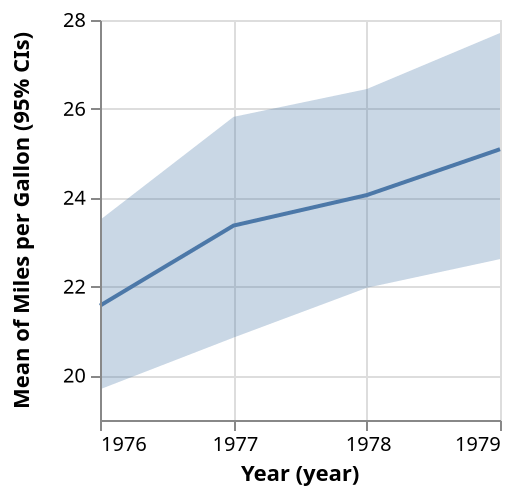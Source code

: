 {
  "$schema": "https://vega.github.io/schema/vega/v4.json",
  "autosize": "pad",
  "padding": 5,
  "width": 200,
  "height": 200,
  "style": "cell",
  "data": [
    {
      "name": "source_0",
      "values": [
        {
          "ci1": 23.5007,
          "ci0": 19.6912,
          "center": 21.5735,
          "Year": 189302400000
        },
        {
          "ci1": 25.8214,
          "ci0": 20.8554,
          "center": 23.375,
          "Year": 220924800000
        },
        {
          "ci1": 26.4472,
          "ci0": 21.9749,
          "center": 24.0611,
          "Year": 252460800000
        },
        {
          "ci1": 27.7074,
          "ci0": 22.6203,
          "center": 25.0931,
          "Year": 283996800000
        }
      ]
    },
    {
      "name": "data_0",
      "source": "source_0",
      "transform": [
        {"type": "formula", "expr": "toDate(datum[\"Year\"])", "as": "Year"}
      ]
    },
    {
      "name": "data_1",
      "source": "data_0",
      "transform": [
        {
          "type": "formula",
          "as": "year_Year",
          "expr": "datetime(year(datum[\"Year\"]), 0, 1, 0, 0, 0, 0)"
        }
      ]
    },
    {
      "name": "data_2",
      "source": "data_0",
      "transform": [
        {
          "type": "formula",
          "as": "year_Year",
          "expr": "datetime(year(datum[\"Year\"]), 0, 1, 0, 0, 0, 0)"
        },
        {"type": "formula", "expr": "datum.ci1", "as": "lower_ci1"},
        {"type": "formula", "expr": "datum.ci0", "as": "upper_ci1"}
      ]
    }
  ],
  "marks": [
    {
      "name": "layer_0_layer_0_marks",
      "type": "area",
      "style": ["area", "errorband-band"],
      "sort": {"field": "datum[\"year_Year\"]", "order": "descending"},
      "from": {"data": "data_2"},
      "encode": {
        "update": {
          "opacity": {"value": 0.3},
          "orient": {"value": "vertical"},
          "fill": {"value": "#4c78a8"},
          "tooltip": {
            "signal": "{\"Year (year)\": timeFormat(datum[\"year_Year\"], '%Y'), \"Mean of Miles per Gallon (95% CIs)\": format(datum[\"lower_ci1\"], \"\"), \"upper_ci1\": format(datum[\"upper_ci1\"], \"\")}"
          },
          "x": {"scale": "x", "field": "year_Year"},
          "y": {"scale": "y", "field": "lower_ci1"},
          "y2": {"scale": "y", "field": "upper_ci1"},
          "defined": {
            "signal": "datum[\"year_Year\"] !== null && !isNaN(datum[\"year_Year\"]) && datum[\"lower_ci1\"] !== null && !isNaN(datum[\"lower_ci1\"])"
          }
        }
      }
    },
    {
      "name": "layer_1_marks",
      "type": "line",
      "style": ["line"],
      "sort": {"field": "datum[\"year_Year\"]", "order": "descending"},
      "from": {"data": "data_1"},
      "encode": {
        "update": {
          "stroke": {"value": "#4c78a8"},
          "tooltip": {
            "signal": "{\"Year (year)\": timeFormat(datum[\"year_Year\"], '%Y'), \"center\": format(datum[\"center\"], \"\")}"
          },
          "x": {"scale": "x", "field": "year_Year"},
          "y": {"scale": "y", "field": "center"},
          "defined": {
            "signal": "datum[\"year_Year\"] !== null && !isNaN(datum[\"year_Year\"]) && datum[\"center\"] !== null && !isNaN(datum[\"center\"])"
          }
        }
      }
    }
  ],
  "scales": [
    {
      "name": "x",
      "type": "time",
      "domain": {
        "fields": [
          {"data": "data_2", "field": "year_Year"},
          {"data": "data_1", "field": "year_Year"}
        ]
      },
      "range": [0, {"signal": "width"}]
    },
    {
      "name": "y",
      "type": "linear",
      "domain": {
        "fields": [
          {"data": "data_2", "field": "lower_ci1"},
          {"data": "data_2", "field": "upper_ci1"},
          {"data": "data_1", "field": "center"}
        ]
      },
      "range": [{"signal": "height"}, 0],
      "zero": false,
      "nice": true
    }
  ],
  "axes": [
    {
      "scale": "x",
      "orient": "bottom",
      "grid": false,
      "title": "Year (year)",
      "labelFlush": true,
      "labelOverlap": true,
      "tickCount": {"signal": "ceil(width/40)"},
      "encode": {
        "labels": {
          "update": {"text": {"signal": "timeFormat(datum.value, '%Y')"}}
        }
      },
      "zindex": 1
    },
    {
      "scale": "x",
      "orient": "bottom",
      "gridScale": "y",
      "grid": true,
      "tickCount": {"signal": "ceil(width/40)"},
      "domain": false,
      "labels": false,
      "maxExtent": 0,
      "minExtent": 0,
      "ticks": false,
      "zindex": 0
    },
    {
      "scale": "y",
      "orient": "left",
      "grid": false,
      "title": "Mean of Miles per Gallon (95% CIs)",
      "labelOverlap": true,
      "tickCount": {"signal": "ceil(height/40)"},
      "zindex": 1
    },
    {
      "scale": "y",
      "orient": "left",
      "gridScale": "x",
      "grid": true,
      "tickCount": {"signal": "ceil(height/40)"},
      "domain": false,
      "labels": false,
      "maxExtent": 0,
      "minExtent": 0,
      "ticks": false,
      "zindex": 0
    }
  ],
  "config": {
    "axisY": {"minExtent": 30},
    "legend": {"gradientDirection": "horizontal", "gradientLength": 100}
  }
}
